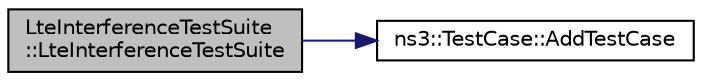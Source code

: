 digraph "LteInterferenceTestSuite::LteInterferenceTestSuite"
{
  edge [fontname="Helvetica",fontsize="10",labelfontname="Helvetica",labelfontsize="10"];
  node [fontname="Helvetica",fontsize="10",shape=record];
  rankdir="LR";
  Node1 [label="LteInterferenceTestSuite\l::LteInterferenceTestSuite",height=0.2,width=0.4,color="black", fillcolor="grey75", style="filled", fontcolor="black"];
  Node1 -> Node2 [color="midnightblue",fontsize="10",style="solid"];
  Node2 [label="ns3::TestCase::AddTestCase",height=0.2,width=0.4,color="black", fillcolor="white", style="filled",URL="$dd/d88/classns3_1_1TestCase.html#a3718088e3eefd5d6454569d2e0ddd835",tooltip="Add an individual child TestCase to this test suite. "];
}
